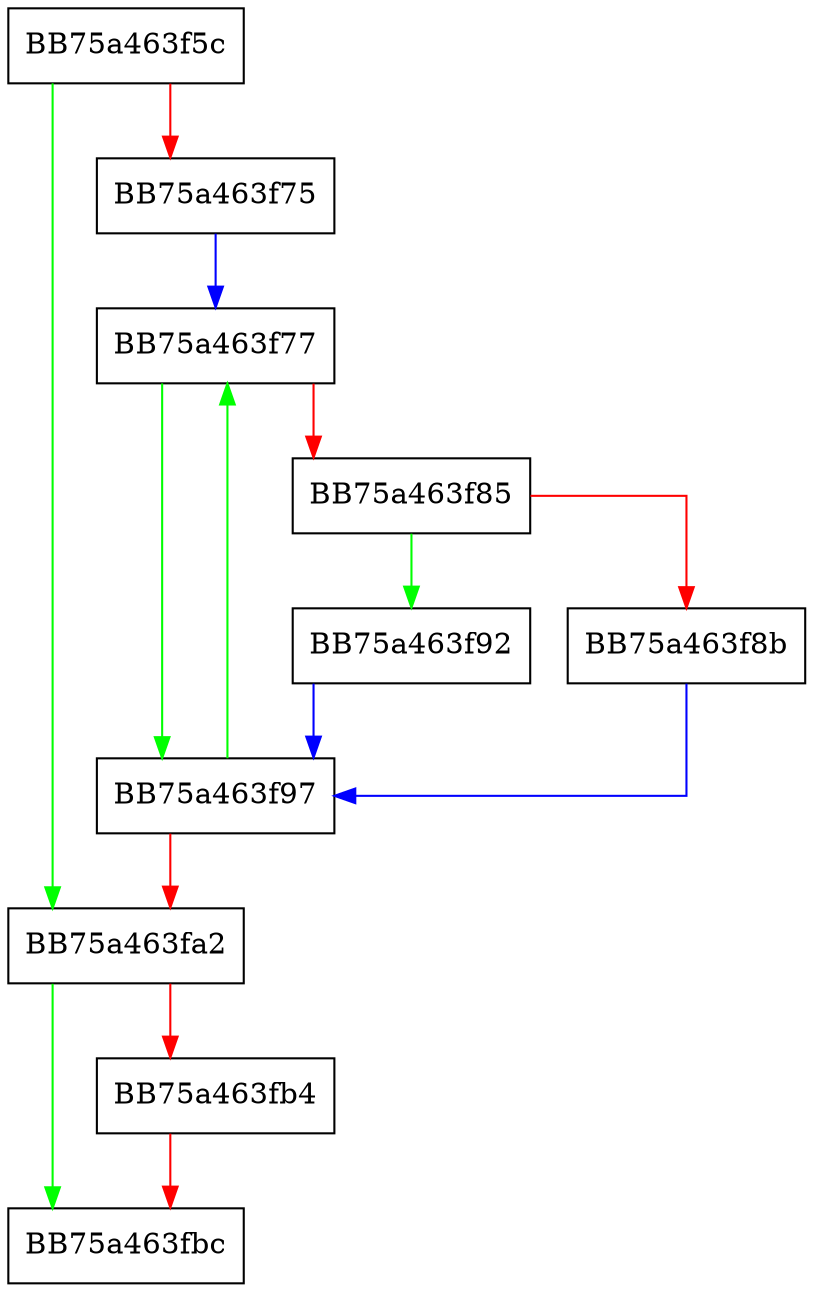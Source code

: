 digraph sqlite3ResetAllSchemasOfConnection {
  node [shape="box"];
  graph [splines=ortho];
  BB75a463f5c -> BB75a463fa2 [color="green"];
  BB75a463f5c -> BB75a463f75 [color="red"];
  BB75a463f75 -> BB75a463f77 [color="blue"];
  BB75a463f77 -> BB75a463f97 [color="green"];
  BB75a463f77 -> BB75a463f85 [color="red"];
  BB75a463f85 -> BB75a463f92 [color="green"];
  BB75a463f85 -> BB75a463f8b [color="red"];
  BB75a463f8b -> BB75a463f97 [color="blue"];
  BB75a463f92 -> BB75a463f97 [color="blue"];
  BB75a463f97 -> BB75a463f77 [color="green"];
  BB75a463f97 -> BB75a463fa2 [color="red"];
  BB75a463fa2 -> BB75a463fbc [color="green"];
  BB75a463fa2 -> BB75a463fb4 [color="red"];
  BB75a463fb4 -> BB75a463fbc [color="red"];
}